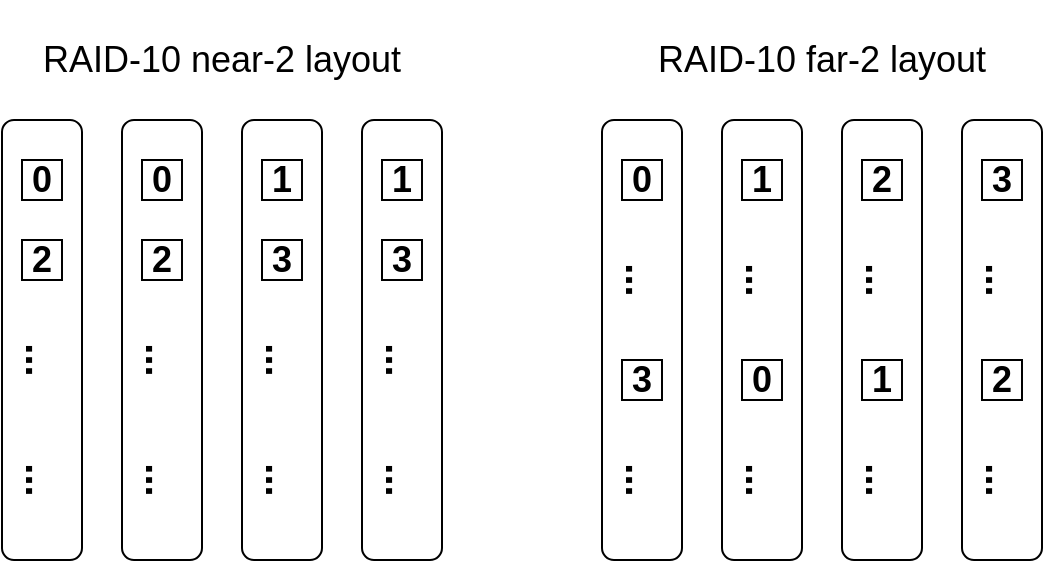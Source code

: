 <mxfile version="25.0.3">
  <diagram name="Page-1" id="lgoqSeOtc926DudFBYrM">
    <mxGraphModel dx="2074" dy="1140" grid="1" gridSize="10" guides="1" tooltips="1" connect="1" arrows="1" fold="1" page="1" pageScale="1" pageWidth="850" pageHeight="1100" math="0" shadow="0">
      <root>
        <mxCell id="0" />
        <mxCell id="1" parent="0" />
        <mxCell id="BH3GAmVgXuubJffG_VA9-68" value="" style="rounded=1;whiteSpace=wrap;html=1;fillColor=none;" parent="1" vertex="1">
          <mxGeometry x="480" y="60" width="40" height="220" as="geometry" />
        </mxCell>
        <mxCell id="BH3GAmVgXuubJffG_VA9-67" value="" style="rounded=1;whiteSpace=wrap;html=1;fillColor=none;" parent="1" vertex="1">
          <mxGeometry x="420" y="60" width="40" height="220" as="geometry" />
        </mxCell>
        <mxCell id="BH3GAmVgXuubJffG_VA9-66" value="" style="rounded=1;whiteSpace=wrap;html=1;fillColor=none;" parent="1" vertex="1">
          <mxGeometry x="360" y="60" width="40" height="220" as="geometry" />
        </mxCell>
        <mxCell id="BH3GAmVgXuubJffG_VA9-65" value="" style="rounded=1;whiteSpace=wrap;html=1;fillColor=none;" parent="1" vertex="1">
          <mxGeometry x="300" y="60" width="40" height="220" as="geometry" />
        </mxCell>
        <mxCell id="BH3GAmVgXuubJffG_VA9-64" value="" style="rounded=1;whiteSpace=wrap;html=1;fillColor=none;" parent="1" vertex="1">
          <mxGeometry x="180" y="60" width="40" height="220" as="geometry" />
        </mxCell>
        <mxCell id="BH3GAmVgXuubJffG_VA9-63" value="" style="rounded=1;whiteSpace=wrap;html=1;fillColor=none;" parent="1" vertex="1">
          <mxGeometry x="120" y="60" width="40" height="220" as="geometry" />
        </mxCell>
        <mxCell id="BH3GAmVgXuubJffG_VA9-62" value="" style="rounded=1;whiteSpace=wrap;html=1;fillColor=none;" parent="1" vertex="1">
          <mxGeometry x="60" y="60" width="40" height="220" as="geometry" />
        </mxCell>
        <mxCell id="BH3GAmVgXuubJffG_VA9-61" value="" style="rounded=1;whiteSpace=wrap;html=1;fillColor=none;" parent="1" vertex="1">
          <mxGeometry y="60" width="40" height="220" as="geometry" />
        </mxCell>
        <mxCell id="BH3GAmVgXuubJffG_VA9-1" value="&lt;b&gt;&lt;font style=&quot;font-size: 18px;&quot;&gt;0&lt;/font&gt;&lt;/b&gt;" style="rounded=0;whiteSpace=wrap;html=1;" parent="1" vertex="1">
          <mxGeometry x="10" y="80" width="20" height="20" as="geometry" />
        </mxCell>
        <mxCell id="BH3GAmVgXuubJffG_VA9-17" value="&lt;b&gt;&lt;font style=&quot;font-size: 18px;&quot;&gt;2&lt;/font&gt;&lt;/b&gt;" style="rounded=0;whiteSpace=wrap;html=1;" parent="1" vertex="1">
          <mxGeometry x="10" y="120" width="20" height="20" as="geometry" />
        </mxCell>
        <mxCell id="BH3GAmVgXuubJffG_VA9-20" value="&lt;b&gt;&lt;font style=&quot;font-size: 18px;&quot;&gt;0&lt;/font&gt;&lt;/b&gt;" style="rounded=0;whiteSpace=wrap;html=1;" parent="1" vertex="1">
          <mxGeometry x="70" y="80" width="20" height="20" as="geometry" />
        </mxCell>
        <mxCell id="BH3GAmVgXuubJffG_VA9-21" value="&lt;b&gt;&lt;font style=&quot;font-size: 18px;&quot;&gt;2&lt;/font&gt;&lt;/b&gt;" style="rounded=0;whiteSpace=wrap;html=1;" parent="1" vertex="1">
          <mxGeometry x="70" y="120" width="20" height="20" as="geometry" />
        </mxCell>
        <mxCell id="BH3GAmVgXuubJffG_VA9-24" value="&lt;b&gt;&lt;font style=&quot;font-size: 18px;&quot;&gt;1&lt;/font&gt;&lt;/b&gt;" style="rounded=0;whiteSpace=wrap;html=1;" parent="1" vertex="1">
          <mxGeometry x="130" y="80" width="20" height="20" as="geometry" />
        </mxCell>
        <mxCell id="BH3GAmVgXuubJffG_VA9-25" value="&lt;b&gt;&lt;font style=&quot;font-size: 18px;&quot;&gt;3&lt;/font&gt;&lt;/b&gt;" style="rounded=0;whiteSpace=wrap;html=1;" parent="1" vertex="1">
          <mxGeometry x="130" y="120" width="20" height="20" as="geometry" />
        </mxCell>
        <mxCell id="BH3GAmVgXuubJffG_VA9-28" value="&lt;span style=&quot;font-size: 18px;&quot;&gt;&lt;b&gt;1&lt;/b&gt;&lt;/span&gt;" style="rounded=0;whiteSpace=wrap;html=1;" parent="1" vertex="1">
          <mxGeometry x="190" y="80" width="20" height="20" as="geometry" />
        </mxCell>
        <mxCell id="BH3GAmVgXuubJffG_VA9-29" value="&lt;b&gt;&lt;font style=&quot;font-size: 18px;&quot;&gt;3&lt;/font&gt;&lt;/b&gt;" style="rounded=0;whiteSpace=wrap;html=1;" parent="1" vertex="1">
          <mxGeometry x="190" y="120" width="20" height="20" as="geometry" />
        </mxCell>
        <mxCell id="BH3GAmVgXuubJffG_VA9-36" value="&lt;b&gt;&lt;font style=&quot;font-size: 18px;&quot;&gt;0&lt;/font&gt;&lt;/b&gt;" style="rounded=0;whiteSpace=wrap;html=1;" parent="1" vertex="1">
          <mxGeometry x="310" y="80" width="20" height="20" as="geometry" />
        </mxCell>
        <mxCell id="BH3GAmVgXuubJffG_VA9-37" value="&lt;b&gt;&lt;font style=&quot;font-size: 18px;&quot;&gt;1&lt;/font&gt;&lt;/b&gt;" style="rounded=0;whiteSpace=wrap;html=1;" parent="1" vertex="1">
          <mxGeometry x="370" y="80" width="20" height="20" as="geometry" />
        </mxCell>
        <mxCell id="BH3GAmVgXuubJffG_VA9-38" value="&lt;b&gt;&lt;font style=&quot;font-size: 18px;&quot;&gt;2&lt;/font&gt;&lt;/b&gt;" style="rounded=0;whiteSpace=wrap;html=1;" parent="1" vertex="1">
          <mxGeometry x="430" y="80" width="20" height="20" as="geometry" />
        </mxCell>
        <mxCell id="BH3GAmVgXuubJffG_VA9-39" value="&lt;b&gt;&lt;font style=&quot;font-size: 18px;&quot;&gt;3&lt;/font&gt;&lt;/b&gt;" style="rounded=0;whiteSpace=wrap;html=1;" parent="1" vertex="1">
          <mxGeometry x="490" y="80" width="20" height="20" as="geometry" />
        </mxCell>
        <mxCell id="BH3GAmVgXuubJffG_VA9-44" value="&lt;b&gt;&lt;font style=&quot;font-size: 18px;&quot;&gt;0&lt;/font&gt;&lt;/b&gt;" style="rounded=0;whiteSpace=wrap;html=1;" parent="1" vertex="1">
          <mxGeometry x="370" y="180" width="20" height="20" as="geometry" />
        </mxCell>
        <mxCell id="BH3GAmVgXuubJffG_VA9-45" value="&lt;b&gt;&lt;font style=&quot;font-size: 18px;&quot;&gt;3&lt;/font&gt;&lt;/b&gt;" style="rounded=0;whiteSpace=wrap;html=1;" parent="1" vertex="1">
          <mxGeometry x="310" y="180" width="20" height="20" as="geometry" />
        </mxCell>
        <mxCell id="BH3GAmVgXuubJffG_VA9-46" value="&lt;b&gt;&lt;font style=&quot;font-size: 18px;&quot;&gt;2&lt;/font&gt;&lt;/b&gt;" style="rounded=0;whiteSpace=wrap;html=1;" parent="1" vertex="1">
          <mxGeometry x="490" y="180" width="20" height="20" as="geometry" />
        </mxCell>
        <mxCell id="BH3GAmVgXuubJffG_VA9-47" value="&lt;b&gt;&lt;font style=&quot;font-size: 18px;&quot;&gt;1&lt;/font&gt;&lt;/b&gt;" style="rounded=0;whiteSpace=wrap;html=1;" parent="1" vertex="1">
          <mxGeometry x="430" y="180" width="20" height="20" as="geometry" />
        </mxCell>
        <mxCell id="BH3GAmVgXuubJffG_VA9-52" value="..." style="rounded=0;whiteSpace=wrap;html=1;fillColor=none;strokeColor=none;fontStyle=1;fontSize=20;rotation=90;" parent="1" vertex="1">
          <mxGeometry y="170" width="40" height="20" as="geometry" />
        </mxCell>
        <mxCell id="BH3GAmVgXuubJffG_VA9-53" value="..." style="rounded=0;whiteSpace=wrap;html=1;fillColor=none;strokeColor=none;fontStyle=1;fontSize=20;rotation=90;" parent="1" vertex="1">
          <mxGeometry x="60" y="170" width="40" height="20" as="geometry" />
        </mxCell>
        <mxCell id="BH3GAmVgXuubJffG_VA9-54" value="..." style="rounded=0;whiteSpace=wrap;html=1;fillColor=none;strokeColor=none;fontStyle=1;fontSize=20;rotation=90;" parent="1" vertex="1">
          <mxGeometry x="120" y="170" width="40" height="20" as="geometry" />
        </mxCell>
        <mxCell id="BH3GAmVgXuubJffG_VA9-55" value="..." style="rounded=0;whiteSpace=wrap;html=1;fillColor=none;strokeColor=none;fontStyle=1;fontSize=20;rotation=90;" parent="1" vertex="1">
          <mxGeometry x="180" y="170" width="40" height="20" as="geometry" />
        </mxCell>
        <mxCell id="BH3GAmVgXuubJffG_VA9-57" value="..." style="rounded=0;whiteSpace=wrap;html=1;fillColor=none;strokeColor=none;fontStyle=1;fontSize=20;rotation=90;" parent="1" vertex="1">
          <mxGeometry x="300" y="130" width="40" height="20" as="geometry" />
        </mxCell>
        <mxCell id="BH3GAmVgXuubJffG_VA9-58" value="..." style="rounded=0;whiteSpace=wrap;html=1;fillColor=none;strokeColor=none;fontStyle=1;fontSize=20;rotation=90;" parent="1" vertex="1">
          <mxGeometry x="360" y="130" width="40" height="20" as="geometry" />
        </mxCell>
        <mxCell id="BH3GAmVgXuubJffG_VA9-59" value="..." style="rounded=0;whiteSpace=wrap;html=1;fillColor=none;strokeColor=none;fontStyle=1;fontSize=20;rotation=90;" parent="1" vertex="1">
          <mxGeometry x="420" y="130" width="40" height="20" as="geometry" />
        </mxCell>
        <mxCell id="BH3GAmVgXuubJffG_VA9-60" value="..." style="rounded=0;whiteSpace=wrap;html=1;fillColor=none;strokeColor=none;fontStyle=1;fontSize=20;rotation=90;" parent="1" vertex="1">
          <mxGeometry x="480" y="130" width="40" height="20" as="geometry" />
        </mxCell>
        <mxCell id="BH3GAmVgXuubJffG_VA9-69" value="RAID-10 near-2 layout" style="rounded=0;whiteSpace=wrap;html=1;fillColor=none;strokeColor=none;fontSize=18;" parent="1" vertex="1">
          <mxGeometry x="10" width="200" height="60" as="geometry" />
        </mxCell>
        <mxCell id="BH3GAmVgXuubJffG_VA9-70" value="RAID-10 far-2 layout" style="rounded=0;whiteSpace=wrap;html=1;fillColor=none;strokeColor=none;fontSize=18;" parent="1" vertex="1">
          <mxGeometry x="320" width="180" height="60" as="geometry" />
        </mxCell>
        <mxCell id="srrZa7ahn9Fu5-WFjxr0-4" value="..." style="rounded=0;whiteSpace=wrap;html=1;fillColor=none;strokeColor=none;fontStyle=1;fontSize=20;rotation=90;" parent="1" vertex="1">
          <mxGeometry x="300" y="230" width="40" height="20" as="geometry" />
        </mxCell>
        <mxCell id="srrZa7ahn9Fu5-WFjxr0-5" value="..." style="rounded=0;whiteSpace=wrap;html=1;fillColor=none;strokeColor=none;fontStyle=1;fontSize=20;rotation=90;" parent="1" vertex="1">
          <mxGeometry x="360" y="230" width="40" height="20" as="geometry" />
        </mxCell>
        <mxCell id="srrZa7ahn9Fu5-WFjxr0-6" value="..." style="rounded=0;whiteSpace=wrap;html=1;fillColor=none;strokeColor=none;fontStyle=1;fontSize=20;rotation=90;" parent="1" vertex="1">
          <mxGeometry x="420" y="230" width="40" height="20" as="geometry" />
        </mxCell>
        <mxCell id="srrZa7ahn9Fu5-WFjxr0-7" value="..." style="rounded=0;whiteSpace=wrap;html=1;fillColor=none;strokeColor=none;fontStyle=1;fontSize=20;rotation=90;" parent="1" vertex="1">
          <mxGeometry x="480" y="230" width="40" height="20" as="geometry" />
        </mxCell>
        <mxCell id="srrZa7ahn9Fu5-WFjxr0-8" value="..." style="rounded=0;whiteSpace=wrap;html=1;fillColor=none;strokeColor=none;fontStyle=1;fontSize=20;rotation=90;" parent="1" vertex="1">
          <mxGeometry x="180" y="230" width="40" height="20" as="geometry" />
        </mxCell>
        <mxCell id="srrZa7ahn9Fu5-WFjxr0-9" value="..." style="rounded=0;whiteSpace=wrap;html=1;fillColor=none;strokeColor=none;fontStyle=1;fontSize=20;rotation=90;" parent="1" vertex="1">
          <mxGeometry x="120" y="230" width="40" height="20" as="geometry" />
        </mxCell>
        <mxCell id="srrZa7ahn9Fu5-WFjxr0-10" value="..." style="rounded=0;whiteSpace=wrap;html=1;fillColor=none;strokeColor=none;fontStyle=1;fontSize=20;rotation=90;" parent="1" vertex="1">
          <mxGeometry x="60" y="230" width="40" height="20" as="geometry" />
        </mxCell>
        <mxCell id="srrZa7ahn9Fu5-WFjxr0-11" value="..." style="rounded=0;whiteSpace=wrap;html=1;fillColor=none;strokeColor=none;fontStyle=1;fontSize=20;rotation=90;" parent="1" vertex="1">
          <mxGeometry y="230" width="40" height="20" as="geometry" />
        </mxCell>
      </root>
    </mxGraphModel>
  </diagram>
</mxfile>
